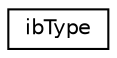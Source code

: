 digraph "Graphical Class Hierarchy"
{
 // LATEX_PDF_SIZE
  edge [fontname="Helvetica",fontsize="10",labelfontname="Helvetica",labelfontsize="10"];
  node [fontname="Helvetica",fontsize="10",shape=record];
  rankdir="LR";
  Node0 [label="ibType",height=0.2,width=0.4,color="black", fillcolor="white", style="filled",URL="$classib_type.html",tooltip="Immersed Boundary (IB) data type."];
}

